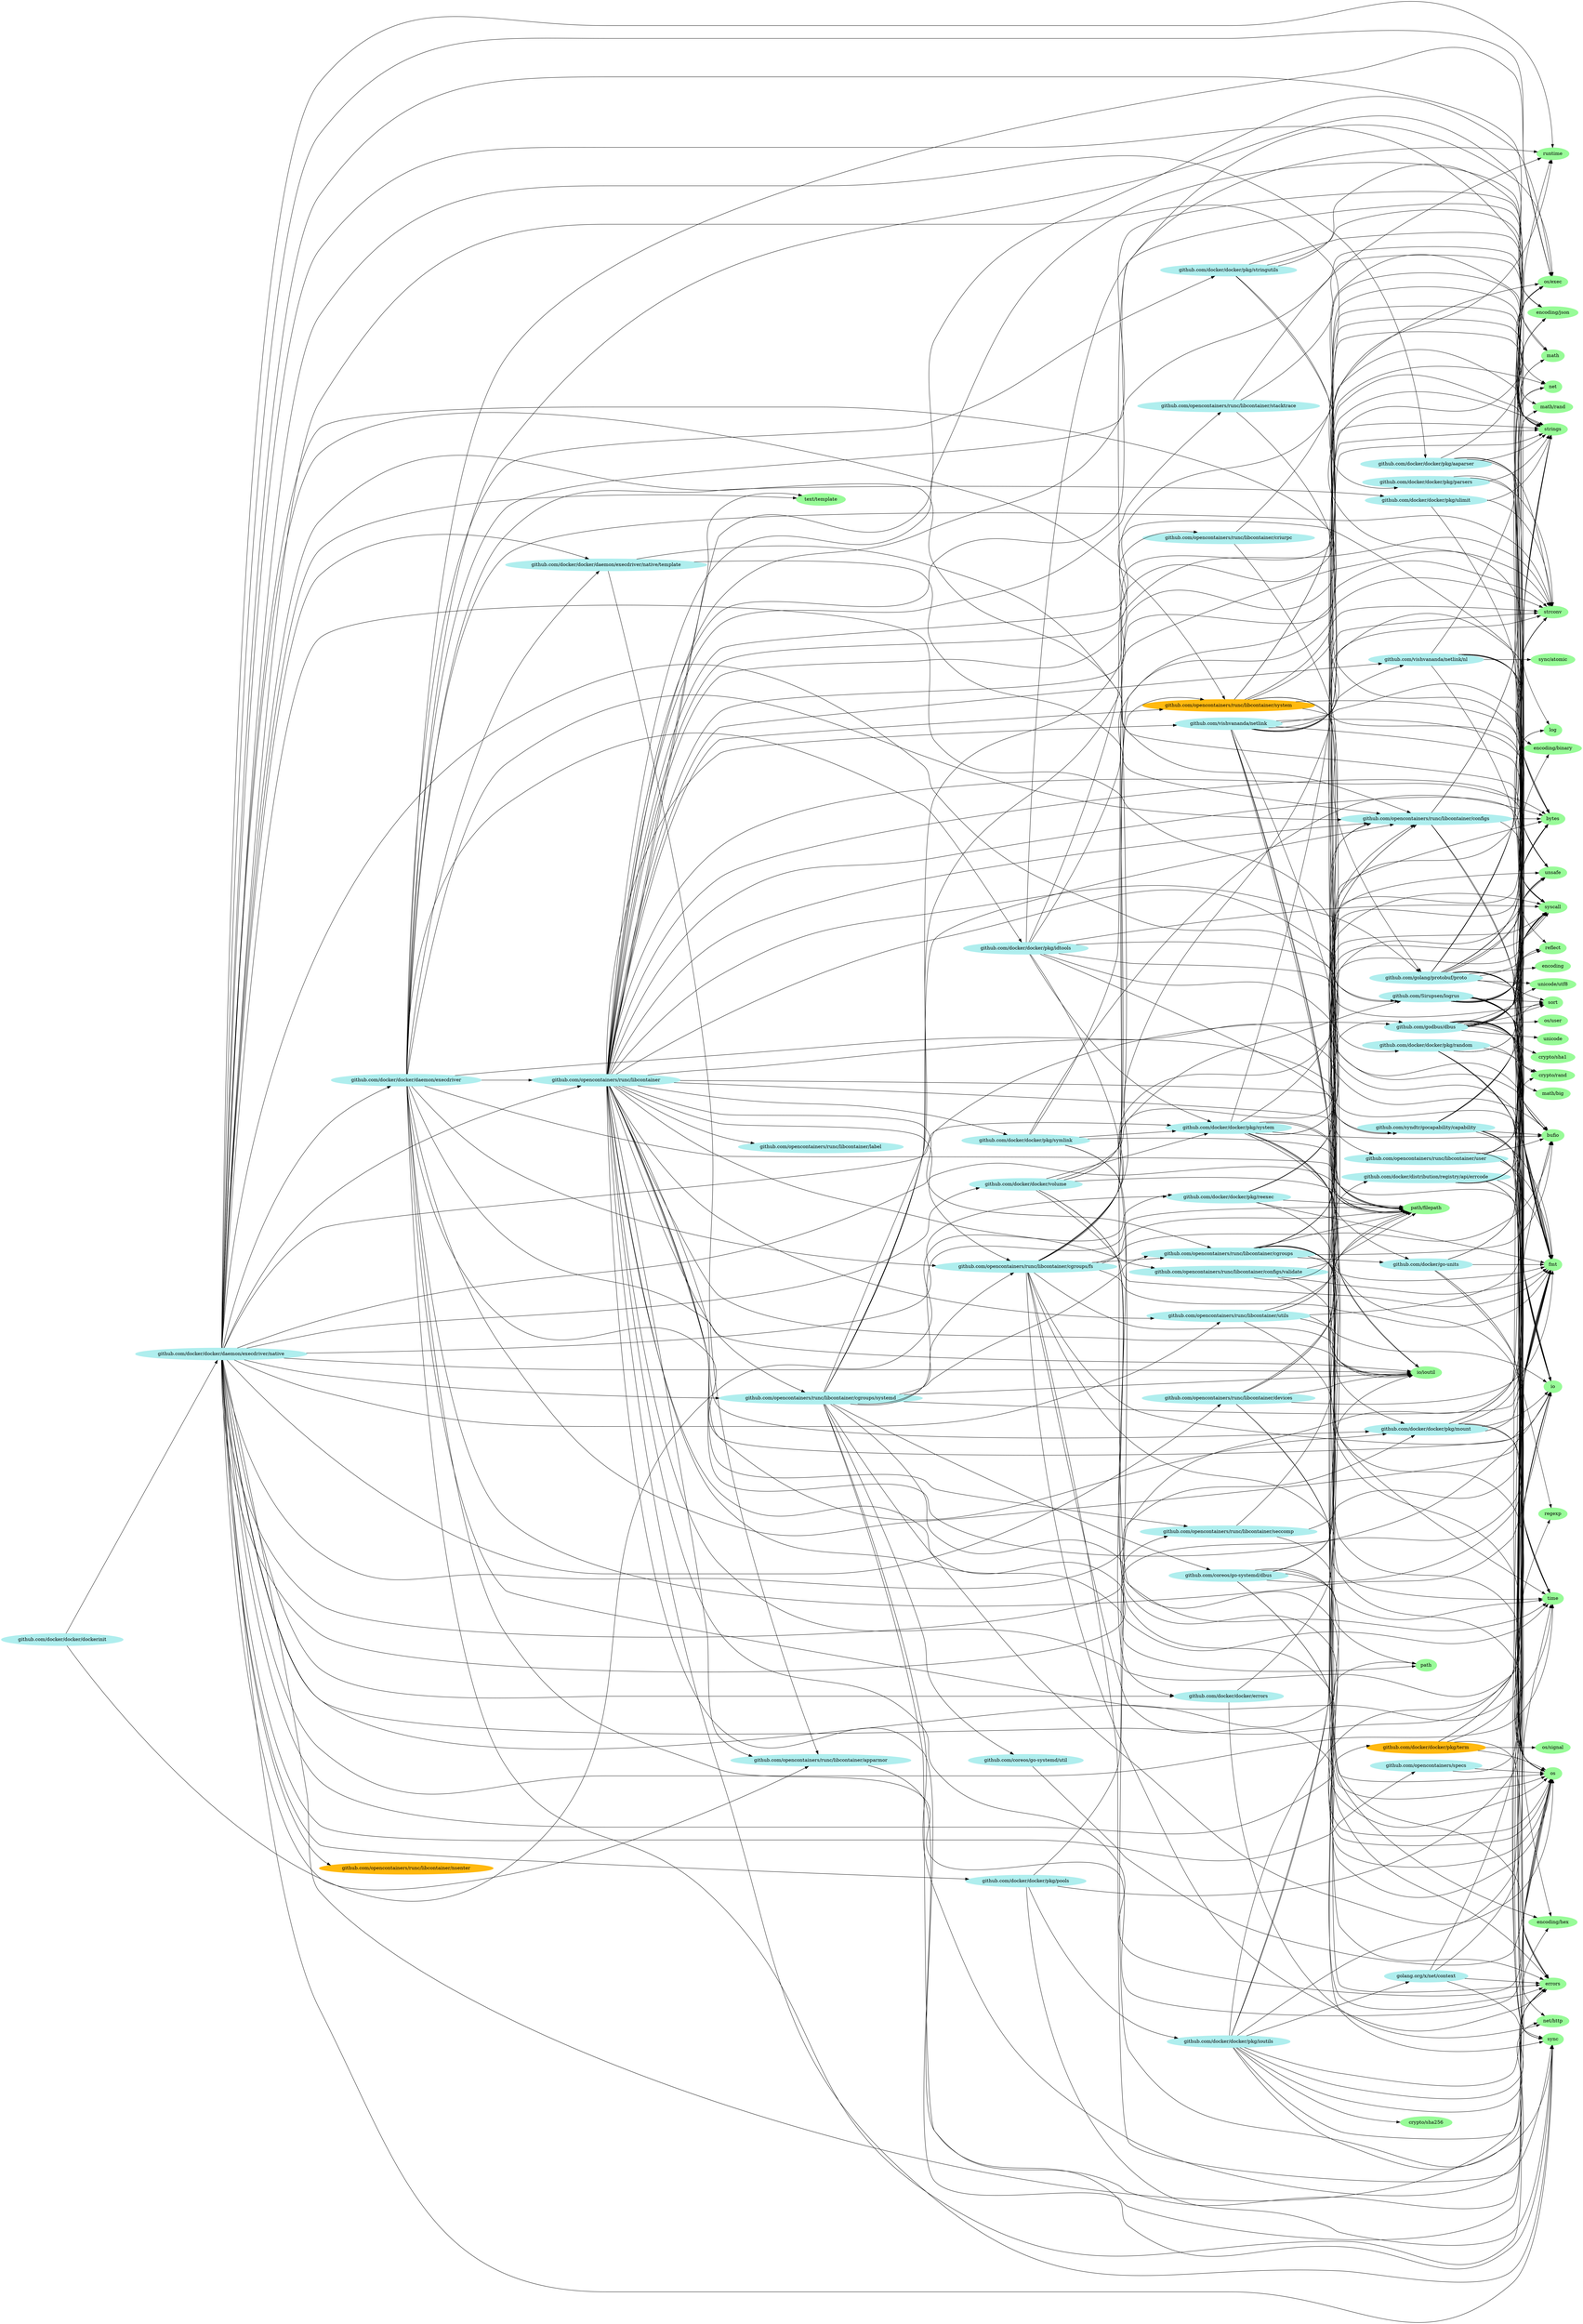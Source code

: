 digraph godep {
rankdir="LR"
0 [label="github.com/opencontainers/runc/libcontainer/system" style="filled" color="darkgoldenrod1"];
0 -> 1;
0 -> 2;
0 -> 3;
0 -> 4;
0 -> 5;
0 -> 6;
0 -> 7;
0 -> 8;
0 -> 9;
10 [label="github.com/coreos/go-systemd/dbus" style="filled" color="paleturquoise"];
10 -> 11;
10 -> 1;
10 -> 12;
10 -> 13;
10 -> 14;
10 -> 6;
10 -> 7;
10 -> 15;
10 -> 16;
17 [label="github.com/coreos/go-systemd/util" style="filled" color="paleturquoise"];
17 -> 13;
18 [label="github.com/opencontainers/runc/libcontainer/stacktrace" style="filled" color="paleturquoise"];
18 -> 4;
18 -> 5;
18 -> 7;
7 [label="strings" style="filled" color="palegreen"];
19 [label="github.com/docker/docker/pkg/idtools" style="filled" color="paleturquoise"];
19 -> 20;
19 -> 1;
19 -> 21;
19 -> 13;
19 -> 3;
19 -> 4;
19 -> 22;
19 -> 6;
19 -> 7;
19 -> 8;
23 [label="github.com/opencontainers/runc/libcontainer/configs/validate" style="filled" color="paleturquoise"];
23 -> 1;
23 -> 24;
23 -> 13;
23 -> 4;
25 [label="github.com/opencontainers/runc/libcontainer/seccomp" style="filled" color="paleturquoise"];
25 -> 11;
25 -> 1;
25 -> 24;
26 [label="github.com/syndtr/gocapability/capability" style="filled" color="paleturquoise"];
26 -> 20;
26 -> 11;
26 -> 1;
26 -> 27;
26 -> 13;
26 -> 7;
26 -> 8;
26 -> 9;
28 [label="github.com/docker/docker/errors" style="filled" color="paleturquoise"];
28 -> 29;
28 -> 30;
31 [label="github.com/docker/docker/pkg/parsers" style="filled" color="paleturquoise"];
31 -> 1;
31 -> 6;
31 -> 7;
32 [label="github.com/Sirupsen/logrus" style="filled" color="paleturquoise"];
32 -> 20;
32 -> 33;
32 -> 34;
32 -> 1;
32 -> 27;
32 -> 35;
32 -> 13;
32 -> 5;
32 -> 22;
32 -> 7;
32 -> 15;
32 -> 8;
32 -> 16;
32 -> 9;
36 [label="regexp" style="filled" color="palegreen"];
37 [label="github.com/docker/docker/pkg/mount" style="filled" color="paleturquoise"];
37 -> 20;
37 -> 1;
37 -> 27;
37 -> 13;
37 -> 7;
37 -> 8;
37 -> 16;
38 [label="github.com/docker/docker/pkg/symlink" style="filled" color="paleturquoise"];
38 -> 33;
38 -> 11;
38 -> 21;
38 -> 13;
38 -> 4;
38 -> 7;
39 [label="github.com/opencontainers/runc/libcontainer/user" style="filled" color="paleturquoise"];
39 -> 20;
39 -> 11;
39 -> 1;
39 -> 27;
39 -> 13;
39 -> 6;
39 -> 7;
39 -> 8;
11 [label="errors" style="filled" color="palegreen"];
8 [label="syscall" style="filled" color="palegreen"];
40 [label="github.com/docker/go-units" style="filled" color="paleturquoise"];
40 -> 1;
40 -> 36;
40 -> 6;
40 -> 7;
40 -> 16;
29 [label="github.com/docker/distribution/registry/api/errcode" style="filled" color="paleturquoise"];
29 -> 34;
29 -> 1;
29 -> 30;
29 -> 22;
29 -> 7;
29 -> 15;
41 [label="github.com/opencontainers/specs" style="filled" color="paleturquoise"];
41 -> 1;
41 -> 13;
42 [label="github.com/docker/docker/daemon/execdriver/native" style="filled" color="paleturquoise"];
42 -> 20;
42 -> 34;
42 -> 1;
42 -> 32;
42 -> 43;
42 -> 44;
42 -> 28;
42 -> 45;
42 -> 37;
42 -> 31;
42 -> 46;
42 -> 47;
42 -> 21;
42 -> 48;
42 -> 49;
42 -> 50;
42 -> 51;
42 -> 52;
42 -> 24;
42 -> 53;
42 -> 54;
42 -> 25;
42 -> 0;
42 -> 55;
42 -> 41;
42 -> 27;
42 -> 2;
42 -> 13;
42 -> 3;
42 -> 14;
42 -> 4;
42 -> 5;
42 -> 7;
42 -> 15;
42 -> 8;
42 -> 56;
42 -> 16;
57 [label="math/big" style="filled" color="palegreen"];
47 [label="github.com/docker/docker/pkg/reexec" style="filled" color="paleturquoise"];
47 -> 1;
47 -> 13;
47 -> 3;
47 -> 4;
47 -> 8;
53 [label="github.com/opencontainers/runc/libcontainer/devices" style="filled" color="paleturquoise"];
53 -> 11;
53 -> 1;
53 -> 24;
53 -> 2;
53 -> 13;
53 -> 4;
53 -> 8;
35 [label="log" style="filled" color="palegreen"];
58 [label="net" style="filled" color="palegreen"];
59 [label="os/user" style="filled" color="palegreen"];
55 [label="github.com/opencontainers/runc/libcontainer/utils" style="filled" color="paleturquoise"];
55 -> 60;
55 -> 61;
55 -> 27;
55 -> 2;
55 -> 4;
55 -> 6;
55 -> 8;
62 [label="os/signal" style="filled" color="palegreen"];
63 [label="encoding" style="filled" color="palegreen"];
9 [label="unsafe" style="filled" color="palegreen"];
43 [label="github.com/docker/docker/daemon/execdriver" style="filled" color="paleturquoise"];
43 -> 34;
43 -> 11;
43 -> 1;
43 -> 44;
43 -> 19;
43 -> 37;
43 -> 64;
43 -> 65;
43 -> 50;
43 -> 66;
43 -> 24;
43 -> 26;
43 -> 27;
43 -> 2;
43 -> 13;
43 -> 3;
43 -> 4;
43 -> 6;
43 -> 7;
43 -> 16;
67 [label="github.com/opencontainers/runc/libcontainer/criurpc" style="filled" color="paleturquoise"];
67 -> 68;
67 -> 69;
5 [label="runtime" style="filled" color="palegreen"];
70 [label="reflect" style="filled" color="palegreen"];
71 [label="github.com/vishvananda/netlink" style="filled" color="paleturquoise"];
71 -> 33;
71 -> 72;
71 -> 11;
71 -> 1;
71 -> 73;
71 -> 2;
71 -> 58;
71 -> 13;
71 -> 6;
71 -> 7;
71 -> 8;
71 -> 9;
60 [label="crypto/rand" style="filled" color="palegreen"];
51 [label="github.com/opencontainers/runc/libcontainer/apparmor" style="filled" color="paleturquoise"];
51 -> 11;
50 [label="github.com/opencontainers/runc/libcontainer" style="filled" color="paleturquoise"];
50 -> 33;
50 -> 34;
50 -> 11;
50 -> 1;
50 -> 32;
50 -> 37;
50 -> 38;
50 -> 68;
50 -> 51;
50 -> 74;
50 -> 66;
50 -> 52;
50 -> 24;
50 -> 23;
50 -> 67;
50 -> 75;
50 -> 25;
50 -> 18;
50 -> 0;
50 -> 39;
50 -> 55;
50 -> 26;
50 -> 71;
50 -> 73;
50 -> 27;
50 -> 2;
50 -> 69;
50 -> 58;
50 -> 13;
50 -> 3;
50 -> 14;
50 -> 4;
50 -> 70;
50 -> 36;
50 -> 6;
50 -> 7;
50 -> 15;
50 -> 8;
50 -> 56;
50 -> 16;
50 -> 9;
76 [label="unicode" style="filled" color="palegreen"];
20 [label="bufio" style="filled" color="palegreen"];
65 [label="github.com/docker/docker/pkg/ulimit" style="filled" color="paleturquoise"];
65 -> 1;
65 -> 6;
65 -> 7;
14 [label="path" style="filled" color="palegreen"];
24 [label="github.com/opencontainers/runc/libcontainer/configs" style="filled" color="paleturquoise"];
24 -> 33;
24 -> 34;
24 -> 1;
24 -> 13;
24 -> 3;
24 -> 8;
27 [label="io" style="filled" color="palegreen"];
16 [label="time" style="filled" color="palegreen"];
64 [label="github.com/docker/docker/pkg/stringutils" style="filled" color="paleturquoise"];
64 -> 33;
64 -> 34;
64 -> 77;
64 -> 78;
64 -> 7;
77 [label="github.com/docker/docker/pkg/random" style="filled" color="paleturquoise"];
77 -> 60;
77 -> 27;
77 -> 69;
77 -> 57;
77 -> 78;
77 -> 15;
77 -> 16;
69 [label="math" style="filled" color="palegreen"];
79 [label="crypto/sha1" style="filled" color="palegreen"];
80 [label="sync/atomic" style="filled" color="palegreen"];
81 [label="github.com/docker/docker/dockerinit" style="filled" color="paleturquoise"];
81 -> 42;
81 -> 47;
45 [label="github.com/docker/docker/pkg/aaparser" style="filled" color="paleturquoise"];
45 -> 1;
45 -> 35;
45 -> 3;
45 -> 6;
45 -> 7;
54 [label="github.com/opencontainers/runc/libcontainer/nsenter" style="filled" color="darkgoldenrod1"];
56 [label="text/template" style="filled" color="palegreen"];
15 [label="sync" style="filled" color="palegreen"];
68 [label="github.com/golang/protobuf/proto" style="filled" color="paleturquoise"];
68 -> 20;
68 -> 33;
68 -> 63;
68 -> 34;
68 -> 11;
68 -> 1;
68 -> 27;
68 -> 35;
68 -> 69;
68 -> 13;
68 -> 70;
68 -> 22;
68 -> 6;
68 -> 7;
68 -> 15;
68 -> 82;
68 -> 9;
52 [label="github.com/opencontainers/runc/libcontainer/cgroups/systemd" style="filled" color="paleturquoise"];
52 -> 11;
52 -> 1;
52 -> 10;
52 -> 17;
52 -> 12;
52 -> 74;
52 -> 66;
52 -> 24;
52 -> 2;
52 -> 13;
52 -> 4;
52 -> 6;
52 -> 7;
52 -> 15;
52 -> 16;
73 [label="github.com/vishvananda/netlink/nl" style="filled" color="paleturquoise"];
73 -> 33;
73 -> 72;
73 -> 1;
73 -> 58;
73 -> 80;
73 -> 8;
73 -> 9;
83 [label="github.com/docker/docker/pkg/ioutils" style="filled" color="paleturquoise"];
83 -> 33;
83 -> 84;
83 -> 61;
83 -> 11;
83 -> 1;
83 -> 85;
83 -> 27;
83 -> 2;
83 -> 30;
83 -> 13;
83 -> 15;
49 [label="github.com/docker/docker/volume" style="filled" color="paleturquoise"];
49 -> 1;
49 -> 32;
49 -> 28;
49 -> 21;
49 -> 13;
49 -> 4;
49 -> 5;
49 -> 7;
22 [label="sort" style="filled" color="palegreen"];
21 [label="github.com/docker/docker/pkg/system" style="filled" color="paleturquoise"];
21 -> 20;
21 -> 11;
21 -> 40;
21 -> 27;
21 -> 13;
21 -> 4;
21 -> 6;
21 -> 7;
21 -> 8;
21 -> 16;
21 -> 9;
4 [label="path/filepath" style="filled" color="palegreen"];
74 [label="github.com/opencontainers/runc/libcontainer/cgroups" style="filled" color="paleturquoise"];
74 -> 20;
74 -> 1;
74 -> 37;
74 -> 40;
74 -> 24;
74 -> 2;
74 -> 13;
74 -> 4;
74 -> 6;
74 -> 7;
74 -> 16;
2 [label="io/ioutil" style="filled" color="palegreen"];
46 [label="github.com/docker/docker/pkg/pools" style="filled" color="paleturquoise"];
46 -> 20;
46 -> 83;
46 -> 27;
46 -> 15;
84 [label="crypto/sha256" style="filled" color="palegreen"];
13 [label="os" style="filled" color="palegreen"];
82 [label="unicode/utf8" style="filled" color="palegreen"];
12 [label="github.com/godbus/dbus" style="filled" color="paleturquoise"];
12 -> 20;
12 -> 33;
12 -> 60;
12 -> 79;
12 -> 72;
12 -> 61;
12 -> 11;
12 -> 1;
12 -> 27;
12 -> 58;
12 -> 13;
12 -> 3;
12 -> 59;
12 -> 70;
12 -> 22;
12 -> 6;
12 -> 7;
12 -> 15;
12 -> 8;
12 -> 76;
12 -> 82;
61 [label="encoding/hex" style="filled" color="palegreen"];
30 [label="net/http" style="filled" color="palegreen"];
48 [label="github.com/docker/docker/pkg/term" style="filled" color="darkgoldenrod1"];
48 -> 11;
48 -> 27;
48 -> 13;
48 -> 62;
48 -> 8;
48 -> 9;
78 [label="math/rand" style="filled" color="palegreen"];
3 [label="os/exec" style="filled" color="palegreen"];
75 [label="github.com/opencontainers/runc/libcontainer/label" style="filled" color="paleturquoise"];
34 [label="encoding/json" style="filled" color="palegreen"];
33 [label="bytes" style="filled" color="palegreen"];
44 [label="github.com/docker/docker/daemon/execdriver/native/template" style="filled" color="paleturquoise"];
44 -> 51;
44 -> 24;
44 -> 8;
6 [label="strconv" style="filled" color="palegreen"];
66 [label="github.com/opencontainers/runc/libcontainer/cgroups/fs" style="filled" color="paleturquoise"];
66 -> 20;
66 -> 33;
66 -> 11;
66 -> 1;
66 -> 74;
66 -> 24;
66 -> 0;
66 -> 27;
66 -> 2;
66 -> 13;
66 -> 4;
66 -> 6;
66 -> 7;
66 -> 15;
66 -> 16;
72 [label="encoding/binary" style="filled" color="palegreen"];
85 [label="golang.org/x/net/context" style="filled" color="paleturquoise"];
85 -> 11;
85 -> 1;
85 -> 15;
85 -> 16;
1 [label="fmt" style="filled" color="palegreen"];
}
